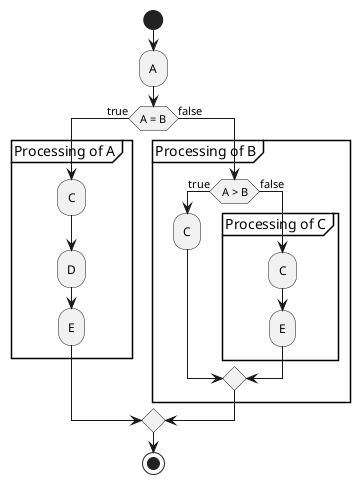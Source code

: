 @startuml
start

:A;

if (A = B) then (true)
  partition "Processing of A" {
    :C;
    :D;
    :E;
  }
else (false)
  partition "Processing of B" {
    if (A > B) then (true)
      :C;
    else (false)
      partition "Processing of C" {
        :C;
        :E;
      }
    endif
  }
endif

stop
@enduml
